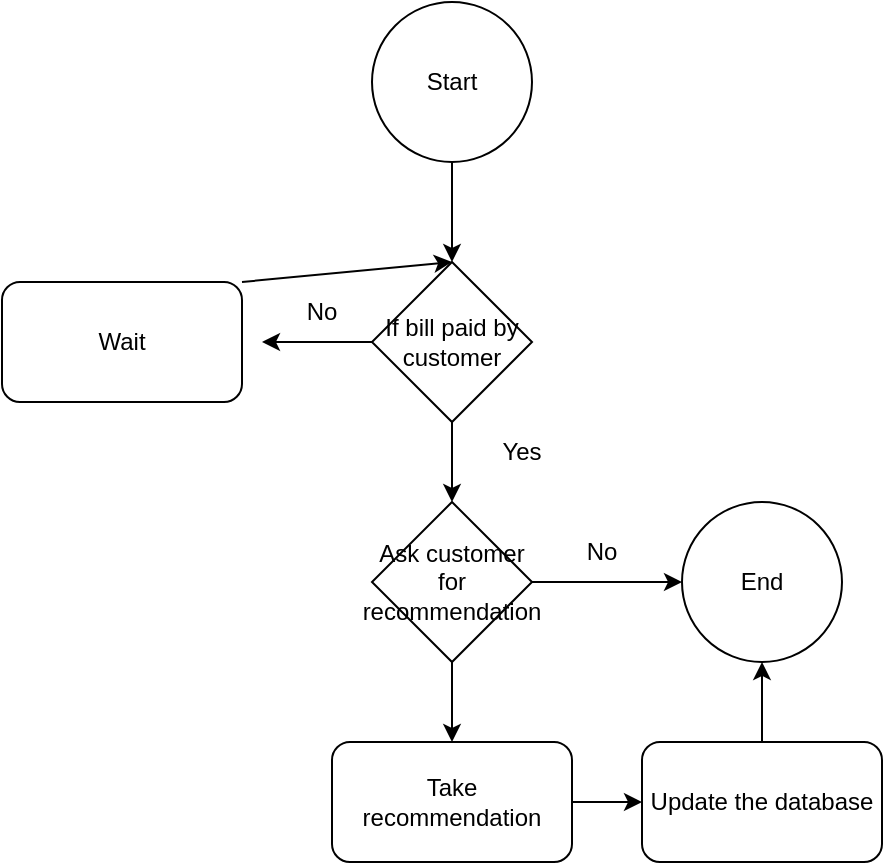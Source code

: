 <mxfile version="17.1.3" type="device"><diagram id="Va9-ZrivzCfCZBx3BILq" name="Page-1"><mxGraphModel dx="1278" dy="585" grid="1" gridSize="10" guides="1" tooltips="1" connect="1" arrows="1" fold="1" page="1" pageScale="1" pageWidth="850" pageHeight="1100" math="0" shadow="0"><root><mxCell id="0"/><mxCell id="1" parent="0"/><mxCell id="ZtVXlXY5ocsyQNtGXv0G-1" value="Start" style="ellipse;whiteSpace=wrap;html=1;aspect=fixed;" vertex="1" parent="1"><mxGeometry x="385" y="20" width="80" height="80" as="geometry"/></mxCell><mxCell id="ZtVXlXY5ocsyQNtGXv0G-2" value="If bill paid by customer" style="rhombus;whiteSpace=wrap;html=1;" vertex="1" parent="1"><mxGeometry x="385" y="150" width="80" height="80" as="geometry"/></mxCell><mxCell id="ZtVXlXY5ocsyQNtGXv0G-3" value="" style="endArrow=classic;html=1;rounded=0;entryX=0.5;entryY=0;entryDx=0;entryDy=0;exitX=0.5;exitY=1;exitDx=0;exitDy=0;" edge="1" parent="1" source="ZtVXlXY5ocsyQNtGXv0G-1" target="ZtVXlXY5ocsyQNtGXv0G-2"><mxGeometry width="50" height="50" relative="1" as="geometry"><mxPoint x="320" y="220" as="sourcePoint"/><mxPoint x="370" y="170" as="targetPoint"/></mxGeometry></mxCell><mxCell id="ZtVXlXY5ocsyQNtGXv0G-4" value="" style="endArrow=classic;html=1;rounded=0;exitX=0;exitY=0.5;exitDx=0;exitDy=0;" edge="1" parent="1" source="ZtVXlXY5ocsyQNtGXv0G-2"><mxGeometry width="50" height="50" relative="1" as="geometry"><mxPoint x="280" y="220" as="sourcePoint"/><mxPoint x="330" y="190" as="targetPoint"/></mxGeometry></mxCell><mxCell id="ZtVXlXY5ocsyQNtGXv0G-5" value="Wait" style="rounded=1;whiteSpace=wrap;html=1;" vertex="1" parent="1"><mxGeometry x="200" y="160" width="120" height="60" as="geometry"/></mxCell><mxCell id="ZtVXlXY5ocsyQNtGXv0G-6" value="No" style="text;html=1;strokeColor=none;fillColor=none;align=center;verticalAlign=middle;whiteSpace=wrap;rounded=0;" vertex="1" parent="1"><mxGeometry x="330" y="160" width="60" height="30" as="geometry"/></mxCell><mxCell id="ZtVXlXY5ocsyQNtGXv0G-7" value="" style="endArrow=classic;html=1;rounded=0;exitX=1;exitY=0;exitDx=0;exitDy=0;entryX=0.5;entryY=0;entryDx=0;entryDy=0;" edge="1" parent="1" source="ZtVXlXY5ocsyQNtGXv0G-5" target="ZtVXlXY5ocsyQNtGXv0G-2"><mxGeometry width="50" height="50" relative="1" as="geometry"><mxPoint x="440" y="290" as="sourcePoint"/><mxPoint x="490" y="240" as="targetPoint"/></mxGeometry></mxCell><mxCell id="ZtVXlXY5ocsyQNtGXv0G-8" value="" style="endArrow=classic;html=1;rounded=0;exitX=0.5;exitY=1;exitDx=0;exitDy=0;" edge="1" parent="1" source="ZtVXlXY5ocsyQNtGXv0G-2"><mxGeometry width="50" height="50" relative="1" as="geometry"><mxPoint x="390" y="320" as="sourcePoint"/><mxPoint x="425" y="270" as="targetPoint"/></mxGeometry></mxCell><mxCell id="ZtVXlXY5ocsyQNtGXv0G-10" value="Yes" style="text;html=1;strokeColor=none;fillColor=none;align=center;verticalAlign=middle;whiteSpace=wrap;rounded=0;" vertex="1" parent="1"><mxGeometry x="430" y="230" width="60" height="30" as="geometry"/></mxCell><mxCell id="ZtVXlXY5ocsyQNtGXv0G-11" value="Ask customer for recommendation" style="rhombus;whiteSpace=wrap;html=1;" vertex="1" parent="1"><mxGeometry x="385" y="270" width="80" height="80" as="geometry"/></mxCell><mxCell id="ZtVXlXY5ocsyQNtGXv0G-12" value="" style="endArrow=classic;html=1;rounded=0;exitX=1;exitY=0.5;exitDx=0;exitDy=0;" edge="1" parent="1" source="ZtVXlXY5ocsyQNtGXv0G-11"><mxGeometry width="50" height="50" relative="1" as="geometry"><mxPoint x="500" y="340" as="sourcePoint"/><mxPoint x="540" y="310" as="targetPoint"/></mxGeometry></mxCell><mxCell id="ZtVXlXY5ocsyQNtGXv0G-13" value="End" style="ellipse;whiteSpace=wrap;html=1;aspect=fixed;" vertex="1" parent="1"><mxGeometry x="540" y="270" width="80" height="80" as="geometry"/></mxCell><mxCell id="ZtVXlXY5ocsyQNtGXv0G-14" value="No" style="text;html=1;strokeColor=none;fillColor=none;align=center;verticalAlign=middle;whiteSpace=wrap;rounded=0;" vertex="1" parent="1"><mxGeometry x="470" y="280" width="60" height="30" as="geometry"/></mxCell><mxCell id="ZtVXlXY5ocsyQNtGXv0G-15" value="" style="endArrow=classic;html=1;rounded=0;exitX=0.5;exitY=1;exitDx=0;exitDy=0;" edge="1" parent="1" source="ZtVXlXY5ocsyQNtGXv0G-11"><mxGeometry width="50" height="50" relative="1" as="geometry"><mxPoint x="440" y="280" as="sourcePoint"/><mxPoint x="425" y="390" as="targetPoint"/></mxGeometry></mxCell><mxCell id="ZtVXlXY5ocsyQNtGXv0G-16" value="Take recommendation" style="rounded=1;whiteSpace=wrap;html=1;" vertex="1" parent="1"><mxGeometry x="365" y="390" width="120" height="60" as="geometry"/></mxCell><mxCell id="ZtVXlXY5ocsyQNtGXv0G-17" value="Update the database" style="rounded=1;whiteSpace=wrap;html=1;" vertex="1" parent="1"><mxGeometry x="520" y="390" width="120" height="60" as="geometry"/></mxCell><mxCell id="ZtVXlXY5ocsyQNtGXv0G-18" value="" style="endArrow=classic;html=1;rounded=0;entryX=0;entryY=0.5;entryDx=0;entryDy=0;exitX=1;exitY=0.5;exitDx=0;exitDy=0;" edge="1" parent="1" source="ZtVXlXY5ocsyQNtGXv0G-16" target="ZtVXlXY5ocsyQNtGXv0G-17"><mxGeometry width="50" height="50" relative="1" as="geometry"><mxPoint x="440" y="270" as="sourcePoint"/><mxPoint x="490" y="220" as="targetPoint"/></mxGeometry></mxCell><mxCell id="ZtVXlXY5ocsyQNtGXv0G-19" value="" style="endArrow=classic;html=1;rounded=0;exitX=0.5;exitY=0;exitDx=0;exitDy=0;entryX=0.5;entryY=1;entryDx=0;entryDy=0;" edge="1" parent="1" source="ZtVXlXY5ocsyQNtGXv0G-17" target="ZtVXlXY5ocsyQNtGXv0G-13"><mxGeometry width="50" height="50" relative="1" as="geometry"><mxPoint x="440" y="270" as="sourcePoint"/><mxPoint x="490" y="220" as="targetPoint"/></mxGeometry></mxCell></root></mxGraphModel></diagram></mxfile>